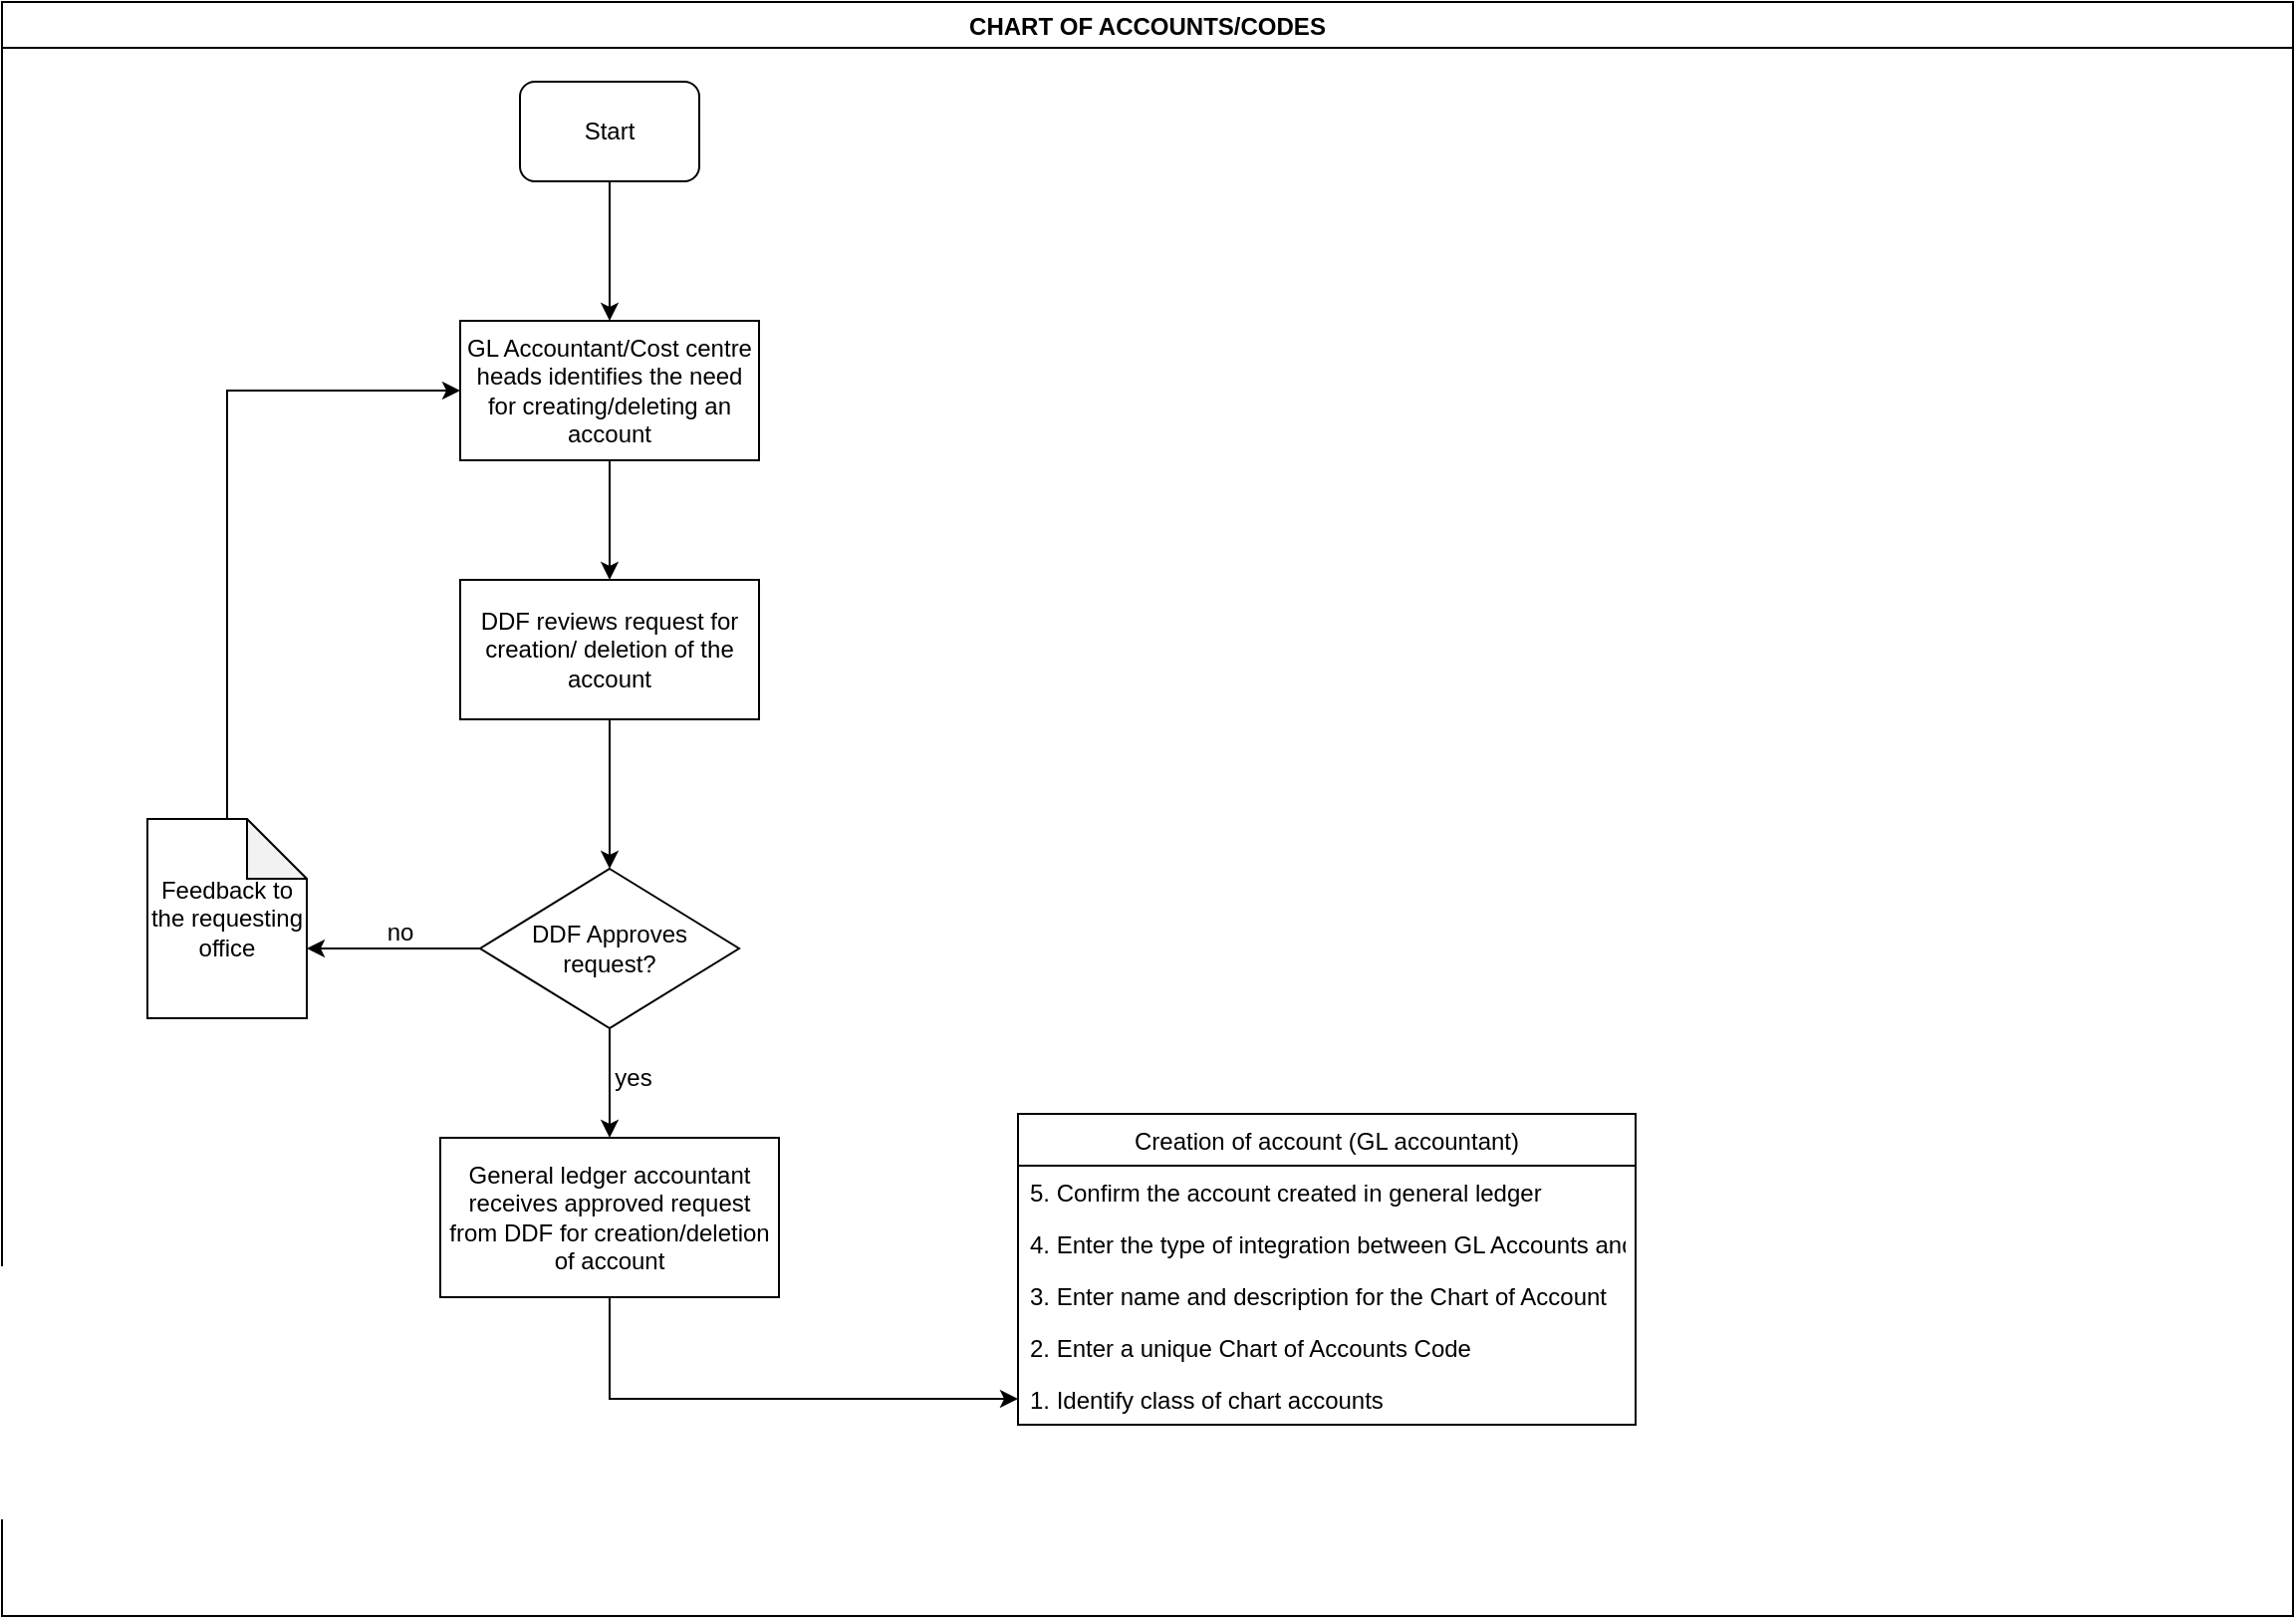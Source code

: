 <mxfile version="13.10.9" type="github">
  <diagram id="BbsPhjvvmLac4U86oqIc" name="Page-1">
    <mxGraphModel dx="1038" dy="547" grid="1" gridSize="10" guides="1" tooltips="1" connect="1" arrows="1" fold="1" page="1" pageScale="1" pageWidth="1169" pageHeight="827" math="0" shadow="0">
      <root>
        <mxCell id="0" />
        <mxCell id="1" parent="0" />
        <mxCell id="iJsRZvcZcMVNx7B1bG_4-1" value="&#xa;CHART OF ACCOUNTS/CODES&#xa;" style="swimlane;" vertex="1" parent="1">
          <mxGeometry x="10" y="10" width="1150" height="810" as="geometry" />
        </mxCell>
        <mxCell id="iJsRZvcZcMVNx7B1bG_4-2" value="Start" style="rounded=1;whiteSpace=wrap;html=1;" vertex="1" parent="iJsRZvcZcMVNx7B1bG_4-1">
          <mxGeometry x="260" y="40" width="90" height="50" as="geometry" />
        </mxCell>
        <mxCell id="iJsRZvcZcMVNx7B1bG_4-5" value="GL Accountant/Cost centre heads identifies the need for creating/deleting an account" style="rounded=0;whiteSpace=wrap;html=1;" vertex="1" parent="iJsRZvcZcMVNx7B1bG_4-1">
          <mxGeometry x="230" y="160" width="150" height="70" as="geometry" />
        </mxCell>
        <mxCell id="iJsRZvcZcMVNx7B1bG_4-4" value="" style="edgeStyle=orthogonalEdgeStyle;rounded=0;orthogonalLoop=1;jettySize=auto;html=1;entryX=0.5;entryY=0;entryDx=0;entryDy=0;" edge="1" parent="iJsRZvcZcMVNx7B1bG_4-1" source="iJsRZvcZcMVNx7B1bG_4-2" target="iJsRZvcZcMVNx7B1bG_4-5">
          <mxGeometry relative="1" as="geometry">
            <mxPoint x="305" y="165" as="targetPoint" />
          </mxGeometry>
        </mxCell>
        <mxCell id="iJsRZvcZcMVNx7B1bG_4-6" value="DDF reviews request for creation/ deletion of the account" style="whiteSpace=wrap;html=1;rounded=0;" vertex="1" parent="iJsRZvcZcMVNx7B1bG_4-1">
          <mxGeometry x="230" y="290" width="150" height="70" as="geometry" />
        </mxCell>
        <mxCell id="iJsRZvcZcMVNx7B1bG_4-7" value="" style="edgeStyle=orthogonalEdgeStyle;rounded=0;orthogonalLoop=1;jettySize=auto;html=1;" edge="1" parent="iJsRZvcZcMVNx7B1bG_4-1" source="iJsRZvcZcMVNx7B1bG_4-5" target="iJsRZvcZcMVNx7B1bG_4-6">
          <mxGeometry relative="1" as="geometry" />
        </mxCell>
        <mxCell id="iJsRZvcZcMVNx7B1bG_4-10" value="General ledger accountant receives approved request from DDF for creation/deletion of account" style="whiteSpace=wrap;html=1;rounded=0;" vertex="1" parent="iJsRZvcZcMVNx7B1bG_4-1">
          <mxGeometry x="220" y="570" width="170" height="80" as="geometry" />
        </mxCell>
        <mxCell id="iJsRZvcZcMVNx7B1bG_4-12" value="Feedback to the requesting office" style="shape=note;whiteSpace=wrap;html=1;backgroundOutline=1;darkOpacity=0.05;" vertex="1" parent="iJsRZvcZcMVNx7B1bG_4-1">
          <mxGeometry x="73" y="410" width="80" height="100" as="geometry" />
        </mxCell>
        <mxCell id="iJsRZvcZcMVNx7B1bG_4-16" value="" style="edgeStyle=orthogonalEdgeStyle;rounded=0;orthogonalLoop=1;jettySize=auto;html=1;entryX=0;entryY=0.5;entryDx=0;entryDy=0;" edge="1" parent="iJsRZvcZcMVNx7B1bG_4-1" source="iJsRZvcZcMVNx7B1bG_4-12" target="iJsRZvcZcMVNx7B1bG_4-5">
          <mxGeometry relative="1" as="geometry">
            <mxPoint x="113" y="310" as="targetPoint" />
            <Array as="points">
              <mxPoint x="113" y="195" />
            </Array>
          </mxGeometry>
        </mxCell>
        <mxCell id="iJsRZvcZcMVNx7B1bG_4-17" value="no" style="text;html=1;strokeColor=none;fillColor=none;align=center;verticalAlign=middle;whiteSpace=wrap;rounded=0;" vertex="1" parent="iJsRZvcZcMVNx7B1bG_4-1">
          <mxGeometry x="180" y="457" width="40" height="20" as="geometry" />
        </mxCell>
        <mxCell id="iJsRZvcZcMVNx7B1bG_4-20" value="Creation of account (GL accountant)" style="swimlane;fontStyle=0;childLayout=stackLayout;horizontal=1;startSize=26;fillColor=none;horizontalStack=0;resizeParent=1;resizeParentMax=0;resizeLast=0;collapsible=1;marginBottom=0;" vertex="1" parent="iJsRZvcZcMVNx7B1bG_4-1">
          <mxGeometry x="510" y="558" width="310" height="156" as="geometry" />
        </mxCell>
        <mxCell id="iJsRZvcZcMVNx7B1bG_4-22" value="5. Confirm the account created in general ledger" style="text;strokeColor=none;fillColor=none;align=left;verticalAlign=top;spacingLeft=4;spacingRight=4;overflow=hidden;rotatable=0;points=[[0,0.5],[1,0.5]];portConstraint=eastwest;" vertex="1" parent="iJsRZvcZcMVNx7B1bG_4-20">
          <mxGeometry y="26" width="310" height="26" as="geometry" />
        </mxCell>
        <mxCell id="iJsRZvcZcMVNx7B1bG_4-24" value="4. Enter the type of integration between GL Accounts and other cost element" style="text;strokeColor=none;fillColor=none;align=left;verticalAlign=top;spacingLeft=4;spacingRight=4;overflow=hidden;rotatable=0;points=[[0,0.5],[1,0.5]];portConstraint=eastwest;" vertex="1" parent="iJsRZvcZcMVNx7B1bG_4-20">
          <mxGeometry y="52" width="310" height="26" as="geometry" />
        </mxCell>
        <mxCell id="iJsRZvcZcMVNx7B1bG_4-25" value="3. Enter name and description for the Chart of Account" style="text;strokeColor=none;fillColor=none;align=left;verticalAlign=top;spacingLeft=4;spacingRight=4;overflow=hidden;rotatable=0;points=[[0,0.5],[1,0.5]];portConstraint=eastwest;" vertex="1" parent="iJsRZvcZcMVNx7B1bG_4-20">
          <mxGeometry y="78" width="310" height="26" as="geometry" />
        </mxCell>
        <mxCell id="iJsRZvcZcMVNx7B1bG_4-26" value="2. Enter a unique Chart of Accounts Code" style="text;strokeColor=none;fillColor=none;align=left;verticalAlign=top;spacingLeft=4;spacingRight=4;overflow=hidden;rotatable=0;points=[[0,0.5],[1,0.5]];portConstraint=eastwest;" vertex="1" parent="iJsRZvcZcMVNx7B1bG_4-20">
          <mxGeometry y="104" width="310" height="26" as="geometry" />
        </mxCell>
        <mxCell id="iJsRZvcZcMVNx7B1bG_4-23" value="1. Identify class of chart accounts" style="text;strokeColor=none;fillColor=none;align=left;verticalAlign=top;spacingLeft=4;spacingRight=4;overflow=hidden;rotatable=0;points=[[0,0.5],[1,0.5]];portConstraint=eastwest;" vertex="1" parent="iJsRZvcZcMVNx7B1bG_4-20">
          <mxGeometry y="130" width="310" height="26" as="geometry" />
        </mxCell>
        <mxCell id="iJsRZvcZcMVNx7B1bG_4-28" value="" style="edgeStyle=orthogonalEdgeStyle;rounded=0;orthogonalLoop=1;jettySize=auto;html=1;entryX=0;entryY=0.5;entryDx=0;entryDy=0;" edge="1" parent="iJsRZvcZcMVNx7B1bG_4-1" source="iJsRZvcZcMVNx7B1bG_4-10" target="iJsRZvcZcMVNx7B1bG_4-23">
          <mxGeometry relative="1" as="geometry">
            <mxPoint x="515" y="610" as="targetPoint" />
          </mxGeometry>
        </mxCell>
        <mxCell id="iJsRZvcZcMVNx7B1bG_4-11" value="" style="edgeStyle=orthogonalEdgeStyle;rounded=0;orthogonalLoop=1;jettySize=auto;html=1;" edge="1" parent="1" source="iJsRZvcZcMVNx7B1bG_4-8" target="iJsRZvcZcMVNx7B1bG_4-10">
          <mxGeometry relative="1" as="geometry" />
        </mxCell>
        <mxCell id="iJsRZvcZcMVNx7B1bG_4-14" value="" style="edgeStyle=orthogonalEdgeStyle;rounded=0;orthogonalLoop=1;jettySize=auto;html=1;entryX=0;entryY=0;entryDx=80;entryDy=65;entryPerimeter=0;" edge="1" parent="1" source="iJsRZvcZcMVNx7B1bG_4-8" target="iJsRZvcZcMVNx7B1bG_4-12">
          <mxGeometry relative="1" as="geometry">
            <mxPoint x="165" y="485" as="targetPoint" />
          </mxGeometry>
        </mxCell>
        <mxCell id="iJsRZvcZcMVNx7B1bG_4-8" value="&lt;div&gt;DDF Approves &lt;br&gt;&lt;/div&gt;&lt;div&gt;request?&lt;/div&gt;" style="rhombus;whiteSpace=wrap;html=1;rounded=0;" vertex="1" parent="1">
          <mxGeometry x="250" y="445" width="130" height="80" as="geometry" />
        </mxCell>
        <mxCell id="iJsRZvcZcMVNx7B1bG_4-9" value="" style="edgeStyle=orthogonalEdgeStyle;rounded=0;orthogonalLoop=1;jettySize=auto;html=1;" edge="1" parent="1" source="iJsRZvcZcMVNx7B1bG_4-6" target="iJsRZvcZcMVNx7B1bG_4-8">
          <mxGeometry relative="1" as="geometry" />
        </mxCell>
        <mxCell id="iJsRZvcZcMVNx7B1bG_4-18" value="yes" style="text;html=1;strokeColor=none;fillColor=none;align=center;verticalAlign=middle;whiteSpace=wrap;rounded=0;" vertex="1" parent="1">
          <mxGeometry x="307" y="540" width="40" height="20" as="geometry" />
        </mxCell>
      </root>
    </mxGraphModel>
  </diagram>
</mxfile>
